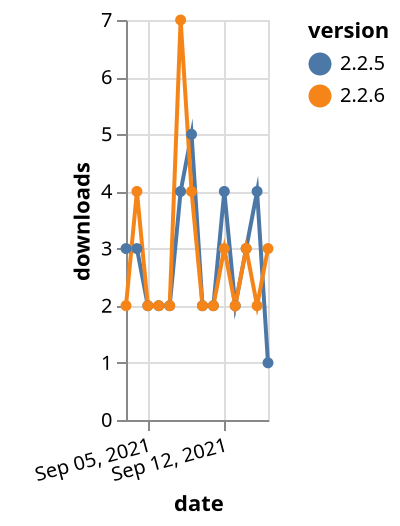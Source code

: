{"$schema": "https://vega.github.io/schema/vega-lite/v5.json", "description": "A simple bar chart with embedded data.", "data": {"values": [{"date": "2021-09-03", "total": 3611, "delta": 3, "version": "2.2.5"}, {"date": "2021-09-04", "total": 3614, "delta": 3, "version": "2.2.5"}, {"date": "2021-09-05", "total": 3616, "delta": 2, "version": "2.2.5"}, {"date": "2021-09-06", "total": 3618, "delta": 2, "version": "2.2.5"}, {"date": "2021-09-07", "total": 3620, "delta": 2, "version": "2.2.5"}, {"date": "2021-09-08", "total": 3624, "delta": 4, "version": "2.2.5"}, {"date": "2021-09-09", "total": 3629, "delta": 5, "version": "2.2.5"}, {"date": "2021-09-10", "total": 3631, "delta": 2, "version": "2.2.5"}, {"date": "2021-09-11", "total": 3633, "delta": 2, "version": "2.2.5"}, {"date": "2021-09-12", "total": 3637, "delta": 4, "version": "2.2.5"}, {"date": "2021-09-13", "total": 3639, "delta": 2, "version": "2.2.5"}, {"date": "2021-09-14", "total": 3642, "delta": 3, "version": "2.2.5"}, {"date": "2021-09-15", "total": 3646, "delta": 4, "version": "2.2.5"}, {"date": "2021-09-16", "total": 3647, "delta": 1, "version": "2.2.5"}, {"date": "2021-09-03", "total": 3089, "delta": 2, "version": "2.2.6"}, {"date": "2021-09-04", "total": 3093, "delta": 4, "version": "2.2.6"}, {"date": "2021-09-05", "total": 3095, "delta": 2, "version": "2.2.6"}, {"date": "2021-09-06", "total": 3097, "delta": 2, "version": "2.2.6"}, {"date": "2021-09-07", "total": 3099, "delta": 2, "version": "2.2.6"}, {"date": "2021-09-08", "total": 3106, "delta": 7, "version": "2.2.6"}, {"date": "2021-09-09", "total": 3110, "delta": 4, "version": "2.2.6"}, {"date": "2021-09-10", "total": 3112, "delta": 2, "version": "2.2.6"}, {"date": "2021-09-11", "total": 3114, "delta": 2, "version": "2.2.6"}, {"date": "2021-09-12", "total": 3117, "delta": 3, "version": "2.2.6"}, {"date": "2021-09-13", "total": 3119, "delta": 2, "version": "2.2.6"}, {"date": "2021-09-14", "total": 3122, "delta": 3, "version": "2.2.6"}, {"date": "2021-09-15", "total": 3124, "delta": 2, "version": "2.2.6"}, {"date": "2021-09-16", "total": 3127, "delta": 3, "version": "2.2.6"}]}, "width": "container", "mark": {"type": "line", "point": {"filled": true}}, "encoding": {"x": {"field": "date", "type": "temporal", "timeUnit": "yearmonthdate", "title": "date", "axis": {"labelAngle": -15}}, "y": {"field": "delta", "type": "quantitative", "title": "downloads"}, "color": {"field": "version", "type": "nominal"}, "tooltip": {"field": "delta"}}}